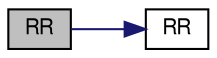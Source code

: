 digraph "RR"
{
  bgcolor="transparent";
  edge [fontname="FreeSans",fontsize="10",labelfontname="FreeSans",labelfontsize="10"];
  node [fontname="FreeSans",fontsize="10",shape=record];
  rankdir="LR";
  Node68 [label="RR",height=0.2,width=0.4,color="black", fillcolor="grey75", style="filled", fontcolor="black"];
  Node68 -> Node69 [color="midnightblue",fontsize="10",style="solid",fontname="FreeSans"];
  Node69 [label="RR",height=0.2,width=0.4,color="black",URL="$a29794.html#a181d9178fc189a3d40a5e47a1c810836",tooltip="Write access to chemical source terms. "];
}
